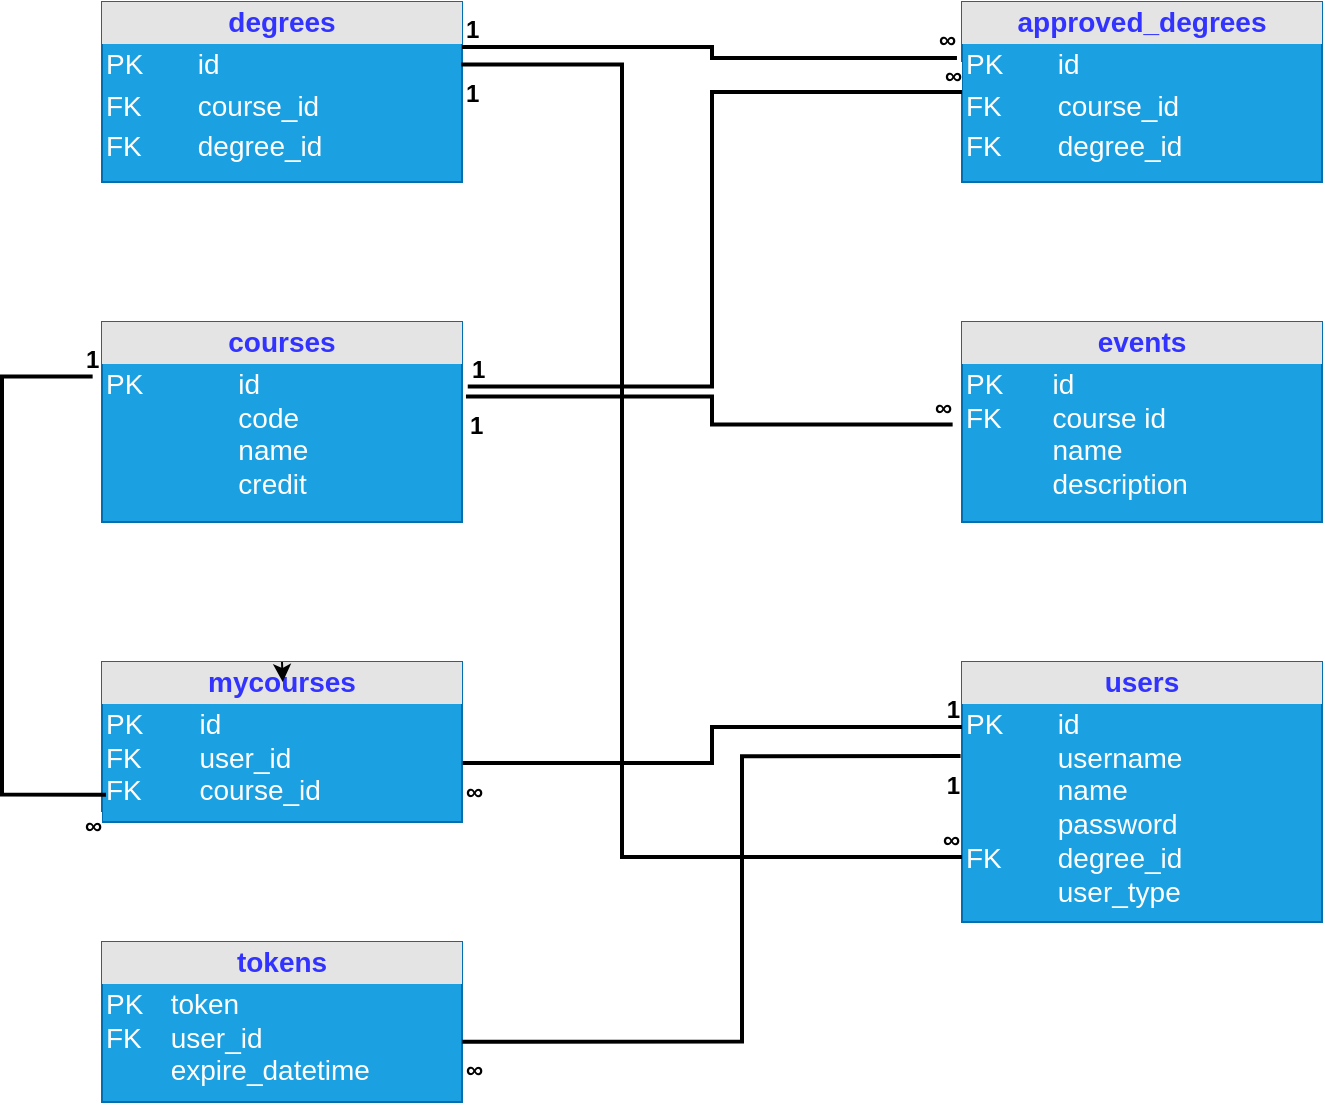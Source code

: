 <mxfile version="24.2.5" type="device">
  <diagram name="Page-1" id="ezzvSLdIdcVg8Cf2IOfx">
    <mxGraphModel dx="3200" dy="1497" grid="1" gridSize="10" guides="1" tooltips="1" connect="1" arrows="1" fold="1" page="1" pageScale="1" pageWidth="1000" pageHeight="1000" math="0" shadow="0">
      <root>
        <mxCell id="0" />
        <mxCell id="1" parent="0" />
        <mxCell id="R4pQ3y30LR2KhfP-ZFfu-1" value="&lt;div style=&quot;text-align: center; box-sizing: border-box; width: 100%; background: rgb(228, 228, 228); padding: 2px; font-size: 14px;&quot;&gt;&lt;font color=&quot;#3333ff&quot;&gt;&lt;b&gt;approved_degrees&lt;/b&gt;&lt;/font&gt;&lt;/div&gt;&lt;table style=&quot;width: 100%; font-size: 14px;&quot; cellpadding=&quot;2&quot; cellspacing=&quot;0&quot;&gt;&lt;tbody&gt;&lt;tr&gt;&lt;td&gt;&lt;font style=&quot;font-size: 14px;&quot;&gt;PK&lt;/font&gt;&lt;/td&gt;&lt;td&gt;&lt;font style=&quot;font-size: 14px;&quot;&gt;id&lt;/font&gt;&lt;/td&gt;&lt;/tr&gt;&lt;tr&gt;&lt;td&gt;&lt;font style=&quot;font-size: 14px;&quot;&gt;FK&lt;/font&gt;&lt;/td&gt;&lt;td&gt;&lt;font style=&quot;font-size: 14px;&quot;&gt;course_id&lt;/font&gt;&lt;/td&gt;&lt;/tr&gt;&lt;tr&gt;&lt;td&gt;&lt;font style=&quot;font-size: 14px;&quot;&gt;FK&lt;/font&gt;&lt;/td&gt;&lt;td&gt;&lt;font style=&quot;font-size: 14px;&quot;&gt;degree_id&lt;/font&gt;&lt;/td&gt;&lt;/tr&gt;&lt;/tbody&gt;&lt;/table&gt;" style="verticalAlign=top;align=left;overflow=fill;html=1;whiteSpace=wrap;fillColor=#1ba1e2;fontColor=#ffffff;strokeColor=#006EAF;" vertex="1" parent="1">
          <mxGeometry x="500" y="140" width="180" height="90" as="geometry" />
        </mxCell>
        <mxCell id="R4pQ3y30LR2KhfP-ZFfu-2" value="&lt;div style=&quot;text-align: center; box-sizing: border-box; width: 100%; background: rgb(228, 228, 228); padding: 2px; font-size: 14px;&quot;&gt;&lt;font color=&quot;#3333ff&quot;&gt;&lt;b&gt;degrees&lt;/b&gt;&lt;/font&gt;&lt;/div&gt;&lt;table style=&quot;width: 100%; font-size: 14px;&quot; cellpadding=&quot;2&quot; cellspacing=&quot;0&quot;&gt;&lt;tbody&gt;&lt;tr&gt;&lt;td&gt;&lt;font style=&quot;font-size: 14px;&quot;&gt;PK&lt;/font&gt;&lt;/td&gt;&lt;td&gt;&lt;font style=&quot;font-size: 14px;&quot;&gt;id&lt;/font&gt;&lt;/td&gt;&lt;/tr&gt;&lt;tr&gt;&lt;td&gt;&lt;font style=&quot;font-size: 14px;&quot;&gt;FK&lt;/font&gt;&lt;/td&gt;&lt;td&gt;&lt;font style=&quot;font-size: 14px;&quot;&gt;course_id&lt;/font&gt;&lt;/td&gt;&lt;/tr&gt;&lt;tr&gt;&lt;td&gt;&lt;font style=&quot;font-size: 14px;&quot;&gt;FK&lt;/font&gt;&lt;/td&gt;&lt;td&gt;&lt;font style=&quot;font-size: 14px;&quot;&gt;degree_id&lt;/font&gt;&lt;/td&gt;&lt;/tr&gt;&lt;/tbody&gt;&lt;/table&gt;" style="verticalAlign=top;align=left;overflow=fill;html=1;whiteSpace=wrap;fillColor=#1ba1e2;fontColor=#ffffff;strokeColor=#006EAF;" vertex="1" parent="1">
          <mxGeometry x="70" y="140" width="180" height="90" as="geometry" />
        </mxCell>
        <mxCell id="R4pQ3y30LR2KhfP-ZFfu-3" value="" style="endArrow=none;html=1;edgeStyle=orthogonalEdgeStyle;rounded=0;exitX=1;exitY=0.25;exitDx=0;exitDy=0;entryX=-0.014;entryY=0.311;entryDx=0;entryDy=0;entryPerimeter=0;strokeWidth=2;" edge="1" parent="1" source="R4pQ3y30LR2KhfP-ZFfu-2" target="R4pQ3y30LR2KhfP-ZFfu-1">
          <mxGeometry relative="1" as="geometry">
            <mxPoint x="260" y="170" as="sourcePoint" />
            <mxPoint x="420" y="170" as="targetPoint" />
          </mxGeometry>
        </mxCell>
        <mxCell id="R4pQ3y30LR2KhfP-ZFfu-4" value="&lt;font style=&quot;font-size: 12px;&quot;&gt;&lt;b&gt;1&lt;/b&gt;&lt;/font&gt;" style="edgeLabel;resizable=0;html=1;align=left;verticalAlign=bottom;" connectable="0" vertex="1" parent="R4pQ3y30LR2KhfP-ZFfu-3">
          <mxGeometry x="-1" relative="1" as="geometry" />
        </mxCell>
        <mxCell id="R4pQ3y30LR2KhfP-ZFfu-5" value="&lt;b style=&quot;font-size: 12px;&quot;&gt;∞&lt;/b&gt;" style="edgeLabel;resizable=0;html=1;align=right;verticalAlign=bottom;" connectable="0" vertex="1" parent="R4pQ3y30LR2KhfP-ZFfu-3">
          <mxGeometry x="1" relative="1" as="geometry" />
        </mxCell>
        <mxCell id="R4pQ3y30LR2KhfP-ZFfu-6" value="&lt;div style=&quot;text-align: center; box-sizing: border-box; width: 100%; background: rgb(228, 228, 228); padding: 2px; font-size: 14px;&quot;&gt;&lt;font color=&quot;#3333ff&quot;&gt;&lt;b&gt;courses&lt;/b&gt;&lt;/font&gt;&lt;/div&gt;&lt;table style=&quot;width: 100%; font-size: 14px;&quot; cellpadding=&quot;2&quot; cellspacing=&quot;0&quot;&gt;&lt;tbody&gt;&lt;tr&gt;&lt;td&gt;&lt;font style=&quot;font-size: 14px;&quot;&gt;PK&lt;br&gt;&lt;br&gt;&lt;br&gt;&lt;br&gt;&lt;/font&gt;&lt;/td&gt;&lt;td&gt;&lt;font style=&quot;font-size: 14px;&quot;&gt;id&lt;br&gt;code&lt;br&gt;name&lt;br&gt;credit&lt;br&gt;&lt;/font&gt;&lt;/td&gt;&lt;/tr&gt;&lt;/tbody&gt;&lt;/table&gt;" style="verticalAlign=top;align=left;overflow=fill;html=1;whiteSpace=wrap;fillColor=#1ba1e2;fontColor=#ffffff;strokeColor=#006EAF;movable=1;resizable=1;rotatable=1;deletable=1;editable=1;locked=0;connectable=1;" vertex="1" parent="1">
          <mxGeometry x="70" y="300" width="180" height="100" as="geometry" />
        </mxCell>
        <mxCell id="R4pQ3y30LR2KhfP-ZFfu-10" value="&lt;div style=&quot;text-align: center; box-sizing: border-box; width: 100%; background: rgb(228, 228, 228); padding: 2px; font-size: 14px;&quot;&gt;&lt;font color=&quot;#3333ff&quot;&gt;&lt;b&gt;events&lt;/b&gt;&lt;/font&gt;&lt;/div&gt;&lt;table style=&quot;width: 100%; font-size: 14px;&quot; cellpadding=&quot;2&quot; cellspacing=&quot;0&quot;&gt;&lt;tbody&gt;&lt;tr&gt;&lt;td&gt;&lt;font style=&quot;font-size: 14px;&quot;&gt;PK&lt;br&gt;FK&lt;br&gt;&lt;br&gt;&lt;br&gt;&lt;/font&gt;&lt;/td&gt;&lt;td&gt;&lt;font style=&quot;font-size: 14px;&quot;&gt;id&lt;br&gt;course id&lt;br&gt;name&lt;br&gt;description&lt;/font&gt;&lt;/td&gt;&lt;/tr&gt;&lt;/tbody&gt;&lt;/table&gt;" style="verticalAlign=top;align=left;overflow=fill;html=1;whiteSpace=wrap;fillColor=#1ba1e2;fontColor=#ffffff;strokeColor=#006EAF;movable=1;resizable=1;rotatable=1;deletable=1;editable=1;locked=0;connectable=1;" vertex="1" parent="1">
          <mxGeometry x="500" y="300" width="180" height="100" as="geometry" />
        </mxCell>
        <mxCell id="R4pQ3y30LR2KhfP-ZFfu-11" value="" style="endArrow=none;html=1;edgeStyle=orthogonalEdgeStyle;rounded=0;strokeWidth=2;exitX=1.011;exitY=0.372;exitDx=0;exitDy=0;entryX=-0.026;entryY=0.513;entryDx=0;entryDy=0;entryPerimeter=0;exitPerimeter=0;" edge="1" parent="1" source="R4pQ3y30LR2KhfP-ZFfu-6" target="R4pQ3y30LR2KhfP-ZFfu-10">
          <mxGeometry relative="1" as="geometry">
            <mxPoint x="260" y="330" as="sourcePoint" />
            <mxPoint x="430" y="330" as="targetPoint" />
          </mxGeometry>
        </mxCell>
        <mxCell id="R4pQ3y30LR2KhfP-ZFfu-12" value="&lt;font style=&quot;font-size: 12px;&quot;&gt;&lt;b&gt;1&lt;/b&gt;&lt;/font&gt;" style="edgeLabel;resizable=0;html=1;align=left;verticalAlign=bottom;" connectable="0" vertex="1" parent="R4pQ3y30LR2KhfP-ZFfu-11">
          <mxGeometry x="-1" relative="1" as="geometry">
            <mxPoint y="23" as="offset" />
          </mxGeometry>
        </mxCell>
        <mxCell id="R4pQ3y30LR2KhfP-ZFfu-13" value="&lt;font style=&quot;font-size: 12px;&quot;&gt;&lt;b&gt;∞&lt;/b&gt;&lt;/font&gt;" style="edgeLabel;resizable=0;html=1;align=right;verticalAlign=bottom;" connectable="0" vertex="1" parent="R4pQ3y30LR2KhfP-ZFfu-11">
          <mxGeometry x="1" relative="1" as="geometry" />
        </mxCell>
        <mxCell id="R4pQ3y30LR2KhfP-ZFfu-14" value="&lt;div style=&quot;text-align: center; box-sizing: border-box; width: 100%; background: rgb(228, 228, 228); padding: 2px; font-size: 14px;&quot;&gt;&lt;font color=&quot;#3333ff&quot;&gt;&lt;b&gt;mycourses&lt;/b&gt;&lt;/font&gt;&lt;/div&gt;&lt;table style=&quot;width: 100%; font-size: 14px;&quot; cellpadding=&quot;2&quot; cellspacing=&quot;0&quot;&gt;&lt;tbody&gt;&lt;tr&gt;&lt;td&gt;&lt;font style=&quot;font-size: 14px;&quot;&gt;PK&lt;br&gt;FK&lt;br&gt;FK&lt;/font&gt;&lt;/td&gt;&lt;td&gt;&lt;font style=&quot;font-size: 14px;&quot;&gt;id&lt;br&gt;user_id&lt;br&gt;course_id&lt;br&gt;&lt;/font&gt;&lt;/td&gt;&lt;/tr&gt;&lt;/tbody&gt;&lt;/table&gt;" style="verticalAlign=top;align=left;overflow=fill;html=1;whiteSpace=wrap;fillColor=#1ba1e2;fontColor=#ffffff;strokeColor=#006EAF;movable=1;resizable=1;rotatable=1;deletable=1;editable=1;locked=0;connectable=1;" vertex="1" parent="1">
          <mxGeometry x="70" y="470" width="180" height="80" as="geometry" />
        </mxCell>
        <mxCell id="R4pQ3y30LR2KhfP-ZFfu-15" value="" style="endArrow=none;html=1;edgeStyle=orthogonalEdgeStyle;rounded=0;exitX=-0.026;exitY=0.272;exitDx=0;exitDy=0;exitPerimeter=0;strokeWidth=2;entryX=0.011;entryY=0.829;entryDx=0;entryDy=0;entryPerimeter=0;" edge="1" parent="1" source="R4pQ3y30LR2KhfP-ZFfu-6" target="R4pQ3y30LR2KhfP-ZFfu-14">
          <mxGeometry relative="1" as="geometry">
            <mxPoint x="20" y="331" as="sourcePoint" />
            <mxPoint x="20" y="540" as="targetPoint" />
            <Array as="points">
              <mxPoint x="20" y="327" />
              <mxPoint x="20" y="536" />
            </Array>
          </mxGeometry>
        </mxCell>
        <mxCell id="R4pQ3y30LR2KhfP-ZFfu-16" value="&lt;font style=&quot;font-size: 12px;&quot;&gt;&lt;b&gt;1&lt;/b&gt;&lt;/font&gt;" style="edgeLabel;resizable=0;html=1;align=left;verticalAlign=bottom;" connectable="0" vertex="1" parent="R4pQ3y30LR2KhfP-ZFfu-15">
          <mxGeometry x="-1" relative="1" as="geometry">
            <mxPoint x="-5" as="offset" />
          </mxGeometry>
        </mxCell>
        <mxCell id="R4pQ3y30LR2KhfP-ZFfu-17" value="&lt;b style=&quot;font-size: 12px;&quot;&gt;∞&lt;/b&gt;" style="edgeLabel;resizable=0;html=1;align=right;verticalAlign=bottom;" connectable="0" vertex="1" parent="R4pQ3y30LR2KhfP-ZFfu-15">
          <mxGeometry x="1" relative="1" as="geometry">
            <mxPoint x="-2" y="24" as="offset" />
          </mxGeometry>
        </mxCell>
        <mxCell id="R4pQ3y30LR2KhfP-ZFfu-18" value="" style="endArrow=none;html=1;edgeStyle=orthogonalEdgeStyle;rounded=0;strokeWidth=2;exitX=1.016;exitY=0.322;exitDx=0;exitDy=0;exitPerimeter=0;entryX=0;entryY=0.5;entryDx=0;entryDy=0;" edge="1" parent="1" source="R4pQ3y30LR2KhfP-ZFfu-6" target="R4pQ3y30LR2KhfP-ZFfu-1">
          <mxGeometry relative="1" as="geometry">
            <mxPoint x="260" y="320" as="sourcePoint" />
            <mxPoint x="358" y="190" as="targetPoint" />
          </mxGeometry>
        </mxCell>
        <mxCell id="R4pQ3y30LR2KhfP-ZFfu-19" value="&lt;font style=&quot;font-size: 12px;&quot;&gt;&lt;b&gt;1&lt;/b&gt;&lt;/font&gt;" style="edgeLabel;resizable=0;html=1;align=left;verticalAlign=bottom;" connectable="0" vertex="1" parent="R4pQ3y30LR2KhfP-ZFfu-18">
          <mxGeometry x="-1" relative="1" as="geometry" />
        </mxCell>
        <mxCell id="R4pQ3y30LR2KhfP-ZFfu-20" value="&lt;font style=&quot;font-size: 12px;&quot;&gt;&lt;b&gt;∞&lt;/b&gt;&lt;/font&gt;" style="edgeLabel;resizable=0;html=1;align=right;verticalAlign=bottom;" connectable="0" vertex="1" parent="R4pQ3y30LR2KhfP-ZFfu-18">
          <mxGeometry x="1" relative="1" as="geometry" />
        </mxCell>
        <mxCell id="R4pQ3y30LR2KhfP-ZFfu-21" value="&lt;div style=&quot;text-align: center; box-sizing: border-box; width: 100%; background: rgb(228, 228, 228); padding: 2px; font-size: 14px;&quot;&gt;&lt;font color=&quot;#3333ff&quot;&gt;&lt;b&gt;users&lt;/b&gt;&lt;/font&gt;&lt;/div&gt;&lt;table style=&quot;width: 100%; font-size: 14px;&quot; cellpadding=&quot;2&quot; cellspacing=&quot;0&quot;&gt;&lt;tbody&gt;&lt;tr&gt;&lt;td&gt;&lt;font style=&quot;font-size: 14px;&quot;&gt;PK&lt;br&gt;&lt;br&gt;&lt;br&gt;&lt;br&gt;FK&lt;br&gt;&lt;br&gt;&lt;/font&gt;&lt;/td&gt;&lt;td&gt;&lt;font style=&quot;font-size: 14px;&quot;&gt;id&lt;br&gt;username&lt;br&gt;name&lt;br&gt;password&lt;br&gt;degree_id&lt;br&gt;user_type&lt;/font&gt;&lt;/td&gt;&lt;/tr&gt;&lt;/tbody&gt;&lt;/table&gt;" style="verticalAlign=top;align=left;overflow=fill;html=1;whiteSpace=wrap;fillColor=#1ba1e2;fontColor=#ffffff;strokeColor=#006EAF;movable=1;resizable=1;rotatable=1;deletable=1;editable=1;locked=0;connectable=1;" vertex="1" parent="1">
          <mxGeometry x="500" y="470" width="180" height="130" as="geometry" />
        </mxCell>
        <mxCell id="R4pQ3y30LR2KhfP-ZFfu-22" value="" style="endArrow=none;html=1;edgeStyle=orthogonalEdgeStyle;rounded=0;strokeWidth=2;exitX=1.002;exitY=0.631;exitDx=0;exitDy=0;exitPerimeter=0;entryX=0;entryY=0.25;entryDx=0;entryDy=0;" edge="1" parent="1" source="R4pQ3y30LR2KhfP-ZFfu-14" target="R4pQ3y30LR2KhfP-ZFfu-21">
          <mxGeometry relative="1" as="geometry">
            <mxPoint x="270" y="520" as="sourcePoint" />
            <mxPoint x="473" y="521" as="targetPoint" />
          </mxGeometry>
        </mxCell>
        <mxCell id="R4pQ3y30LR2KhfP-ZFfu-23" value="&lt;font style=&quot;font-size: 12px;&quot;&gt;&lt;b&gt;∞&lt;/b&gt;&lt;/font&gt;" style="edgeLabel;resizable=0;html=1;align=left;verticalAlign=bottom;" connectable="0" vertex="1" parent="R4pQ3y30LR2KhfP-ZFfu-22">
          <mxGeometry x="-1" relative="1" as="geometry">
            <mxPoint y="23" as="offset" />
          </mxGeometry>
        </mxCell>
        <mxCell id="R4pQ3y30LR2KhfP-ZFfu-24" value="&lt;font style=&quot;font-size: 12px;&quot;&gt;&lt;b&gt;1&lt;/b&gt;&lt;/font&gt;" style="edgeLabel;resizable=0;html=1;align=right;verticalAlign=bottom;" connectable="0" vertex="1" parent="R4pQ3y30LR2KhfP-ZFfu-22">
          <mxGeometry x="1" relative="1" as="geometry" />
        </mxCell>
        <mxCell id="R4pQ3y30LR2KhfP-ZFfu-25" value="" style="endArrow=none;html=1;edgeStyle=orthogonalEdgeStyle;rounded=0;strokeWidth=2;entryX=0;entryY=0.75;entryDx=0;entryDy=0;exitX=0.998;exitY=0.347;exitDx=0;exitDy=0;exitPerimeter=0;" edge="1" parent="1" source="R4pQ3y30LR2KhfP-ZFfu-2" target="R4pQ3y30LR2KhfP-ZFfu-21">
          <mxGeometry relative="1" as="geometry">
            <mxPoint x="260" y="175" as="sourcePoint" />
            <mxPoint x="473" y="570" as="targetPoint" />
            <Array as="points">
              <mxPoint x="330" y="171" />
              <mxPoint x="330" y="568" />
            </Array>
          </mxGeometry>
        </mxCell>
        <mxCell id="R4pQ3y30LR2KhfP-ZFfu-26" value="&lt;font style=&quot;font-size: 12px;&quot;&gt;&lt;b&gt;1&lt;/b&gt;&lt;/font&gt;" style="edgeLabel;resizable=0;html=1;align=left;verticalAlign=bottom;" connectable="0" vertex="1" parent="R4pQ3y30LR2KhfP-ZFfu-25">
          <mxGeometry x="-1" relative="1" as="geometry">
            <mxPoint y="23" as="offset" />
          </mxGeometry>
        </mxCell>
        <mxCell id="R4pQ3y30LR2KhfP-ZFfu-27" value="&lt;font style=&quot;font-size: 12px;&quot;&gt;&lt;b&gt;∞&lt;/b&gt;&lt;/font&gt;" style="edgeLabel;resizable=0;html=1;align=right;verticalAlign=bottom;" connectable="0" vertex="1" parent="R4pQ3y30LR2KhfP-ZFfu-25">
          <mxGeometry x="1" relative="1" as="geometry" />
        </mxCell>
        <mxCell id="R4pQ3y30LR2KhfP-ZFfu-28" style="edgeStyle=orthogonalEdgeStyle;rounded=0;orthogonalLoop=1;jettySize=auto;html=1;exitX=0.5;exitY=0;exitDx=0;exitDy=0;entryX=0.502;entryY=0.125;entryDx=0;entryDy=0;entryPerimeter=0;" edge="1" parent="1" source="R4pQ3y30LR2KhfP-ZFfu-14" target="R4pQ3y30LR2KhfP-ZFfu-14">
          <mxGeometry relative="1" as="geometry" />
        </mxCell>
        <mxCell id="R4pQ3y30LR2KhfP-ZFfu-29" value="&lt;div style=&quot;text-align: center; box-sizing: border-box; width: 100%; background: rgb(228, 228, 228); padding: 2px; font-size: 14px;&quot;&gt;&lt;font color=&quot;#3333ff&quot;&gt;&lt;b&gt;tokens&lt;/b&gt;&lt;/font&gt;&lt;/div&gt;&lt;table style=&quot;width: 100%; font-size: 14px;&quot; cellpadding=&quot;2&quot; cellspacing=&quot;0&quot;&gt;&lt;tbody&gt;&lt;tr&gt;&lt;td&gt;&lt;font style=&quot;font-size: 14px;&quot;&gt;PK&lt;br&gt;FK&lt;br&gt;&lt;br&gt;&lt;/font&gt;&lt;/td&gt;&lt;td&gt;&lt;font style=&quot;font-size: 14px;&quot;&gt;token&lt;br&gt;user_id&lt;br&gt;expire_datetime&lt;/font&gt;&lt;/td&gt;&lt;/tr&gt;&lt;/tbody&gt;&lt;/table&gt;" style="verticalAlign=top;align=left;overflow=fill;html=1;whiteSpace=wrap;fillColor=#1ba1e2;fontColor=#ffffff;strokeColor=#006EAF;movable=1;resizable=1;rotatable=1;deletable=1;editable=1;locked=0;connectable=1;" vertex="1" parent="1">
          <mxGeometry x="70" y="610" width="180" height="80" as="geometry" />
        </mxCell>
        <mxCell id="R4pQ3y30LR2KhfP-ZFfu-30" value="" style="endArrow=none;html=1;edgeStyle=orthogonalEdgeStyle;rounded=0;strokeWidth=2;entryX=-0.004;entryY=0.362;entryDx=0;entryDy=0;entryPerimeter=0;exitX=1.001;exitY=0.623;exitDx=0;exitDy=0;exitPerimeter=0;" edge="1" parent="1" source="R4pQ3y30LR2KhfP-ZFfu-29" target="R4pQ3y30LR2KhfP-ZFfu-21">
          <mxGeometry relative="1" as="geometry">
            <mxPoint x="254.49" y="656" as="sourcePoint" />
            <mxPoint x="499.49" y="640" as="targetPoint" />
            <Array as="points">
              <mxPoint x="390" y="660" />
              <mxPoint x="390" y="517" />
            </Array>
          </mxGeometry>
        </mxCell>
        <mxCell id="R4pQ3y30LR2KhfP-ZFfu-31" value="&lt;font style=&quot;font-size: 12px;&quot;&gt;&lt;b&gt;∞&lt;/b&gt;&lt;/font&gt;" style="edgeLabel;resizable=0;html=1;align=left;verticalAlign=bottom;" connectable="0" vertex="1" parent="R4pQ3y30LR2KhfP-ZFfu-30">
          <mxGeometry x="-1" relative="1" as="geometry">
            <mxPoint y="23" as="offset" />
          </mxGeometry>
        </mxCell>
        <mxCell id="R4pQ3y30LR2KhfP-ZFfu-32" value="&lt;font style=&quot;font-size: 12px;&quot;&gt;&lt;b&gt;1&lt;/b&gt;&lt;/font&gt;" style="edgeLabel;resizable=0;html=1;align=right;verticalAlign=bottom;" connectable="0" vertex="1" parent="R4pQ3y30LR2KhfP-ZFfu-30">
          <mxGeometry x="1" relative="1" as="geometry">
            <mxPoint y="23" as="offset" />
          </mxGeometry>
        </mxCell>
      </root>
    </mxGraphModel>
  </diagram>
</mxfile>
